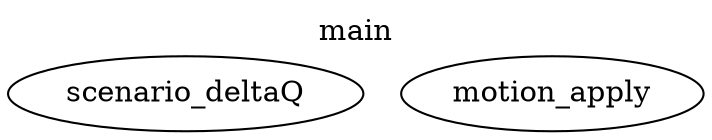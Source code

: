 digraph main {
    graph [
        label = "main",
        labelloc = "t",
    ]

    scenario_deltaQ;
    motion_apply;

}
